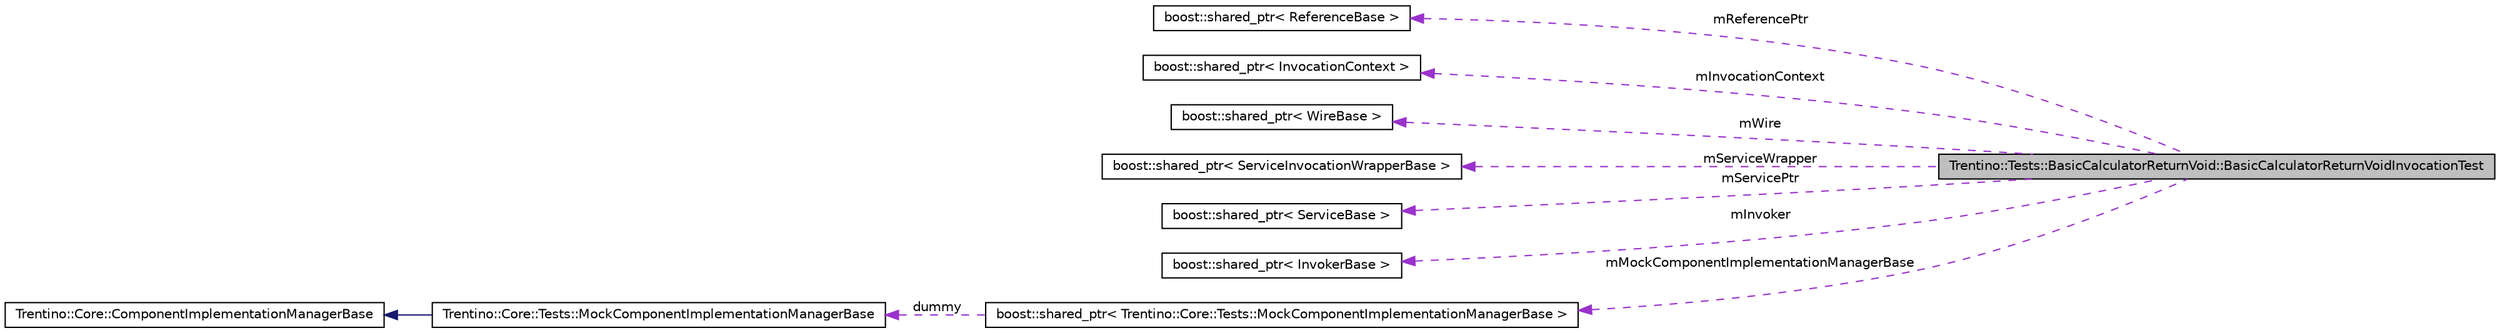 digraph G
{
  edge [fontname="Helvetica",fontsize="10",labelfontname="Helvetica",labelfontsize="10"];
  node [fontname="Helvetica",fontsize="10",shape=record];
  rankdir="LR";
  Node1 [label="Trentino::Tests::BasicCalculatorReturnVoid::BasicCalculatorReturnVoidInvocationTest",height=0.2,width=0.4,color="black", fillcolor="grey75", style="filled" fontcolor="black"];
  Node2 -> Node1 [dir="back",color="darkorchid3",fontsize="10",style="dashed",label=" mReferencePtr" ,fontname="Helvetica"];
  Node2 [label="boost::shared_ptr\< ReferenceBase \>",height=0.2,width=0.4,color="black", fillcolor="white", style="filled",URL="$classboost_1_1shared__ptr.html"];
  Node3 -> Node1 [dir="back",color="darkorchid3",fontsize="10",style="dashed",label=" mInvocationContext" ,fontname="Helvetica"];
  Node3 [label="boost::shared_ptr\< InvocationContext \>",height=0.2,width=0.4,color="black", fillcolor="white", style="filled",URL="$classboost_1_1shared__ptr.html"];
  Node4 -> Node1 [dir="back",color="darkorchid3",fontsize="10",style="dashed",label=" mWire" ,fontname="Helvetica"];
  Node4 [label="boost::shared_ptr\< WireBase \>",height=0.2,width=0.4,color="black", fillcolor="white", style="filled",URL="$classboost_1_1shared__ptr.html"];
  Node5 -> Node1 [dir="back",color="darkorchid3",fontsize="10",style="dashed",label=" mServiceWrapper" ,fontname="Helvetica"];
  Node5 [label="boost::shared_ptr\< ServiceInvocationWrapperBase \>",height=0.2,width=0.4,color="black", fillcolor="white", style="filled",URL="$classboost_1_1shared__ptr.html"];
  Node6 -> Node1 [dir="back",color="darkorchid3",fontsize="10",style="dashed",label=" mServicePtr" ,fontname="Helvetica"];
  Node6 [label="boost::shared_ptr\< ServiceBase \>",height=0.2,width=0.4,color="black", fillcolor="white", style="filled",URL="$classboost_1_1shared__ptr.html"];
  Node7 -> Node1 [dir="back",color="darkorchid3",fontsize="10",style="dashed",label=" mInvoker" ,fontname="Helvetica"];
  Node7 [label="boost::shared_ptr\< InvokerBase \>",height=0.2,width=0.4,color="black", fillcolor="white", style="filled",URL="$classboost_1_1shared__ptr.html"];
  Node8 -> Node1 [dir="back",color="darkorchid3",fontsize="10",style="dashed",label=" mMockComponentImplementationManagerBase" ,fontname="Helvetica"];
  Node8 [label="boost::shared_ptr\< Trentino::Core::Tests::MockComponentImplementationManagerBase \>",height=0.2,width=0.4,color="black", fillcolor="white", style="filled",URL="$classboost_1_1shared__ptr.html"];
  Node9 -> Node8 [dir="back",color="darkorchid3",fontsize="10",style="dashed",label=" dummy" ,fontname="Helvetica"];
  Node9 [label="Trentino::Core::Tests::MockComponentImplementationManagerBase",height=0.2,width=0.4,color="black", fillcolor="white", style="filled",URL="$class_trentino_1_1_core_1_1_tests_1_1_mock_component_implementation_manager_base.html"];
  Node10 -> Node9 [dir="back",color="midnightblue",fontsize="10",style="solid",fontname="Helvetica"];
  Node10 [label="Trentino::Core::ComponentImplementationManagerBase",height=0.2,width=0.4,color="black", fillcolor="white", style="filled",URL="$class_trentino_1_1_core_1_1_component_implementation_manager_base.html",tooltip="Responsible for creating and managing instances of component implementations."];
}
